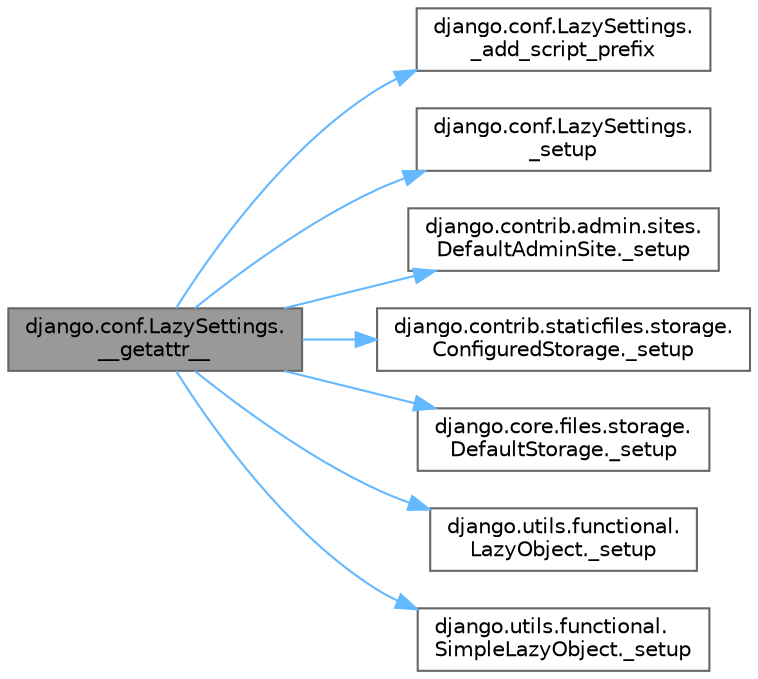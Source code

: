 digraph "django.conf.LazySettings.__getattr__"
{
 // LATEX_PDF_SIZE
  bgcolor="transparent";
  edge [fontname=Helvetica,fontsize=10,labelfontname=Helvetica,labelfontsize=10];
  node [fontname=Helvetica,fontsize=10,shape=box,height=0.2,width=0.4];
  rankdir="LR";
  Node1 [id="Node000001",label="django.conf.LazySettings.\l__getattr__",height=0.2,width=0.4,color="gray40", fillcolor="grey60", style="filled", fontcolor="black",tooltip=" "];
  Node1 -> Node2 [id="edge1_Node000001_Node000002",color="steelblue1",style="solid",tooltip=" "];
  Node2 [id="Node000002",label="django.conf.LazySettings.\l_add_script_prefix",height=0.2,width=0.4,color="grey40", fillcolor="white", style="filled",URL="$classdjango_1_1conf_1_1_lazy_settings.html#a488a8538b382cd10f7f6eebdbeab0883",tooltip=" "];
  Node1 -> Node3 [id="edge2_Node000001_Node000003",color="steelblue1",style="solid",tooltip=" "];
  Node3 [id="Node000003",label="django.conf.LazySettings.\l_setup",height=0.2,width=0.4,color="grey40", fillcolor="white", style="filled",URL="$classdjango_1_1conf_1_1_lazy_settings.html#a24c9b9b569a7c9d05ca0296519cff8aa",tooltip=" "];
  Node1 -> Node4 [id="edge3_Node000001_Node000004",color="steelblue1",style="solid",tooltip=" "];
  Node4 [id="Node000004",label="django.contrib.admin.sites.\lDefaultAdminSite._setup",height=0.2,width=0.4,color="grey40", fillcolor="white", style="filled",URL="$classdjango_1_1contrib_1_1admin_1_1sites_1_1_default_admin_site.html#a38d6f7e5fc65122012e8e66de2be50f3",tooltip=" "];
  Node1 -> Node5 [id="edge4_Node000001_Node000005",color="steelblue1",style="solid",tooltip=" "];
  Node5 [id="Node000005",label="django.contrib.staticfiles.storage.\lConfiguredStorage._setup",height=0.2,width=0.4,color="grey40", fillcolor="white", style="filled",URL="$classdjango_1_1contrib_1_1staticfiles_1_1storage_1_1_configured_storage.html#ae2e16a57e24e9b767004707c6d21146a",tooltip=" "];
  Node1 -> Node6 [id="edge5_Node000001_Node000006",color="steelblue1",style="solid",tooltip=" "];
  Node6 [id="Node000006",label="django.core.files.storage.\lDefaultStorage._setup",height=0.2,width=0.4,color="grey40", fillcolor="white", style="filled",URL="$classdjango_1_1core_1_1files_1_1storage_1_1_default_storage.html#a0d9e0d146fec935a67b29e36d9004697",tooltip=" "];
  Node1 -> Node7 [id="edge6_Node000001_Node000007",color="steelblue1",style="solid",tooltip=" "];
  Node7 [id="Node000007",label="django.utils.functional.\lLazyObject._setup",height=0.2,width=0.4,color="grey40", fillcolor="white", style="filled",URL="$classdjango_1_1utils_1_1functional_1_1_lazy_object.html#a8e908e8434804f0812693ef71cafeaa0",tooltip=" "];
  Node1 -> Node8 [id="edge7_Node000001_Node000008",color="steelblue1",style="solid",tooltip=" "];
  Node8 [id="Node000008",label="django.utils.functional.\lSimpleLazyObject._setup",height=0.2,width=0.4,color="grey40", fillcolor="white", style="filled",URL="$classdjango_1_1utils_1_1functional_1_1_simple_lazy_object.html#a9e0a127ef4dddb4145b71fde0e39df63",tooltip=" "];
}
